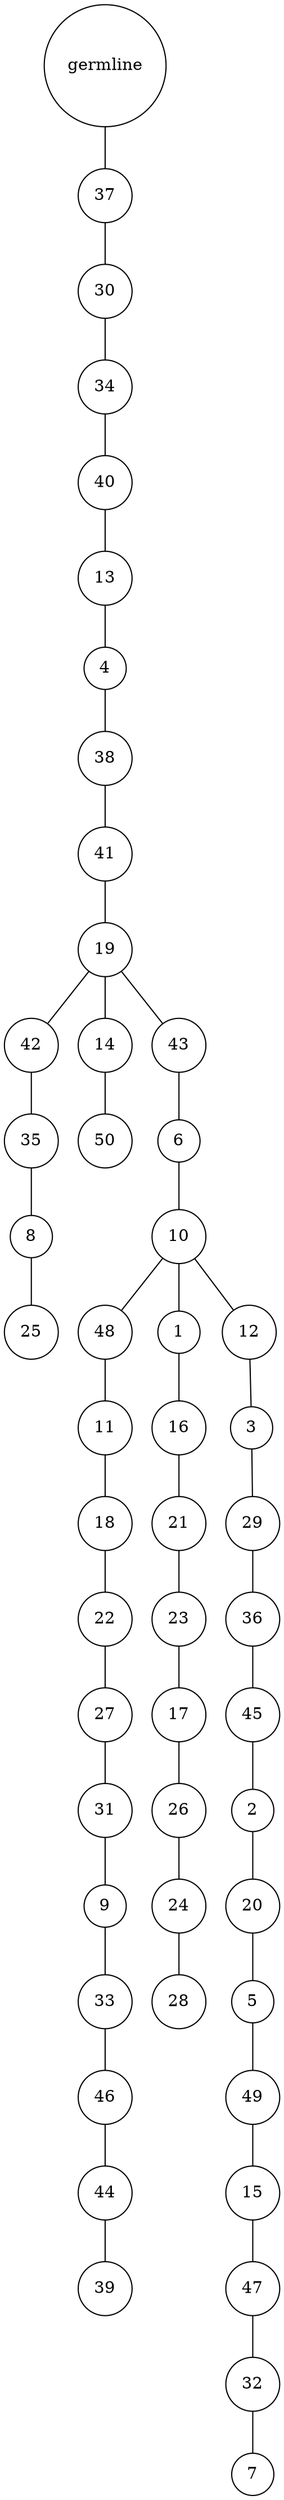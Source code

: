 graph {
	rankdir=UD;
	splines=line;
	node [shape=circle]
	"0x7fd5fb079bb0" [label="germline"];
	"0x7fd5fb079be0" [label="37"];
	"0x7fd5fb079bb0" -- "0x7fd5fb079be0" ;
	"0x7fd5fb079c10" [label="30"];
	"0x7fd5fb079be0" -- "0x7fd5fb079c10" ;
	"0x7fd5fb079c40" [label="34"];
	"0x7fd5fb079c10" -- "0x7fd5fb079c40" ;
	"0x7fd5fb079c70" [label="40"];
	"0x7fd5fb079c40" -- "0x7fd5fb079c70" ;
	"0x7fd5fb079ca0" [label="13"];
	"0x7fd5fb079c70" -- "0x7fd5fb079ca0" ;
	"0x7fd5fb079cd0" [label="4"];
	"0x7fd5fb079ca0" -- "0x7fd5fb079cd0" ;
	"0x7fd5fb079d00" [label="38"];
	"0x7fd5fb079cd0" -- "0x7fd5fb079d00" ;
	"0x7fd5fb079d30" [label="41"];
	"0x7fd5fb079d00" -- "0x7fd5fb079d30" ;
	"0x7fd5fb079d60" [label="19"];
	"0x7fd5fb079d30" -- "0x7fd5fb079d60" ;
	"0x7fd5fb079d90" [label="42"];
	"0x7fd5fb079d60" -- "0x7fd5fb079d90" ;
	"0x7fd5fb079dc0" [label="35"];
	"0x7fd5fb079d90" -- "0x7fd5fb079dc0" ;
	"0x7fd5fb079df0" [label="8"];
	"0x7fd5fb079dc0" -- "0x7fd5fb079df0" ;
	"0x7fd5fb079e20" [label="25"];
	"0x7fd5fb079df0" -- "0x7fd5fb079e20" ;
	"0x7fd5fb079e50" [label="14"];
	"0x7fd5fb079d60" -- "0x7fd5fb079e50" ;
	"0x7fd5fb079e80" [label="50"];
	"0x7fd5fb079e50" -- "0x7fd5fb079e80" ;
	"0x7fd5fb079eb0" [label="43"];
	"0x7fd5fb079d60" -- "0x7fd5fb079eb0" ;
	"0x7fd5fb079ee0" [label="6"];
	"0x7fd5fb079eb0" -- "0x7fd5fb079ee0" ;
	"0x7fd5fb079f10" [label="10"];
	"0x7fd5fb079ee0" -- "0x7fd5fb079f10" ;
	"0x7fd5fb079f40" [label="48"];
	"0x7fd5fb079f10" -- "0x7fd5fb079f40" ;
	"0x7fd5fb079f70" [label="11"];
	"0x7fd5fb079f40" -- "0x7fd5fb079f70" ;
	"0x7fd5fb079fa0" [label="18"];
	"0x7fd5fb079f70" -- "0x7fd5fb079fa0" ;
	"0x7fd5fb079fd0" [label="22"];
	"0x7fd5fb079fa0" -- "0x7fd5fb079fd0" ;
	"0x7fd5fb006040" [label="27"];
	"0x7fd5fb079fd0" -- "0x7fd5fb006040" ;
	"0x7fd5fb006070" [label="31"];
	"0x7fd5fb006040" -- "0x7fd5fb006070" ;
	"0x7fd5fb0060a0" [label="9"];
	"0x7fd5fb006070" -- "0x7fd5fb0060a0" ;
	"0x7fd5fb0060d0" [label="33"];
	"0x7fd5fb0060a0" -- "0x7fd5fb0060d0" ;
	"0x7fd5fb006100" [label="46"];
	"0x7fd5fb0060d0" -- "0x7fd5fb006100" ;
	"0x7fd5fb006130" [label="44"];
	"0x7fd5fb006100" -- "0x7fd5fb006130" ;
	"0x7fd5fb006160" [label="39"];
	"0x7fd5fb006130" -- "0x7fd5fb006160" ;
	"0x7fd5fb006190" [label="1"];
	"0x7fd5fb079f10" -- "0x7fd5fb006190" ;
	"0x7fd5fb0061c0" [label="16"];
	"0x7fd5fb006190" -- "0x7fd5fb0061c0" ;
	"0x7fd5fb0061f0" [label="21"];
	"0x7fd5fb0061c0" -- "0x7fd5fb0061f0" ;
	"0x7fd5fb006220" [label="23"];
	"0x7fd5fb0061f0" -- "0x7fd5fb006220" ;
	"0x7fd5fb006250" [label="17"];
	"0x7fd5fb006220" -- "0x7fd5fb006250" ;
	"0x7fd5fb006280" [label="26"];
	"0x7fd5fb006250" -- "0x7fd5fb006280" ;
	"0x7fd5fb0062b0" [label="24"];
	"0x7fd5fb006280" -- "0x7fd5fb0062b0" ;
	"0x7fd5fb0062e0" [label="28"];
	"0x7fd5fb0062b0" -- "0x7fd5fb0062e0" ;
	"0x7fd5fb006310" [label="12"];
	"0x7fd5fb079f10" -- "0x7fd5fb006310" ;
	"0x7fd5fb006340" [label="3"];
	"0x7fd5fb006310" -- "0x7fd5fb006340" ;
	"0x7fd5fb006370" [label="29"];
	"0x7fd5fb006340" -- "0x7fd5fb006370" ;
	"0x7fd5fb0063a0" [label="36"];
	"0x7fd5fb006370" -- "0x7fd5fb0063a0" ;
	"0x7fd5fb0063d0" [label="45"];
	"0x7fd5fb0063a0" -- "0x7fd5fb0063d0" ;
	"0x7fd5fb006400" [label="2"];
	"0x7fd5fb0063d0" -- "0x7fd5fb006400" ;
	"0x7fd5fb006430" [label="20"];
	"0x7fd5fb006400" -- "0x7fd5fb006430" ;
	"0x7fd5fb006460" [label="5"];
	"0x7fd5fb006430" -- "0x7fd5fb006460" ;
	"0x7fd5fb006490" [label="49"];
	"0x7fd5fb006460" -- "0x7fd5fb006490" ;
	"0x7fd5fb0064c0" [label="15"];
	"0x7fd5fb006490" -- "0x7fd5fb0064c0" ;
	"0x7fd5fb0064f0" [label="47"];
	"0x7fd5fb0064c0" -- "0x7fd5fb0064f0" ;
	"0x7fd5fb006520" [label="32"];
	"0x7fd5fb0064f0" -- "0x7fd5fb006520" ;
	"0x7fd5fb006550" [label="7"];
	"0x7fd5fb006520" -- "0x7fd5fb006550" ;
}
